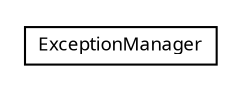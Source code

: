 #!/usr/local/bin/dot
#
# Class diagram 
# Generated by UMLGraph version R5_6 (http://www.umlgraph.org/)
#

digraph G {
	edge [fontname="Trebuchet MS",fontsize=10,labelfontname="Trebuchet MS",labelfontsize=10];
	node [fontname="Trebuchet MS",fontsize=10,shape=plaintext];
	nodesep=0.25;
	ranksep=0.5;
	// se.cambio.cds.controller.util.ExceptionManager
	c26470 [label=<<table title="se.cambio.cds.controller.util.ExceptionManager" border="0" cellborder="1" cellspacing="0" cellpadding="2" port="p" href="./ExceptionManager.html">
		<tr><td><table border="0" cellspacing="0" cellpadding="1">
<tr><td align="center" balign="center"><font face="Trebuchet MS"> ExceptionManager </font></td></tr>
		</table></td></tr>
		</table>>, URL="./ExceptionManager.html", fontname="Trebuchet MS", fontcolor="black", fontsize=9.0];
}

